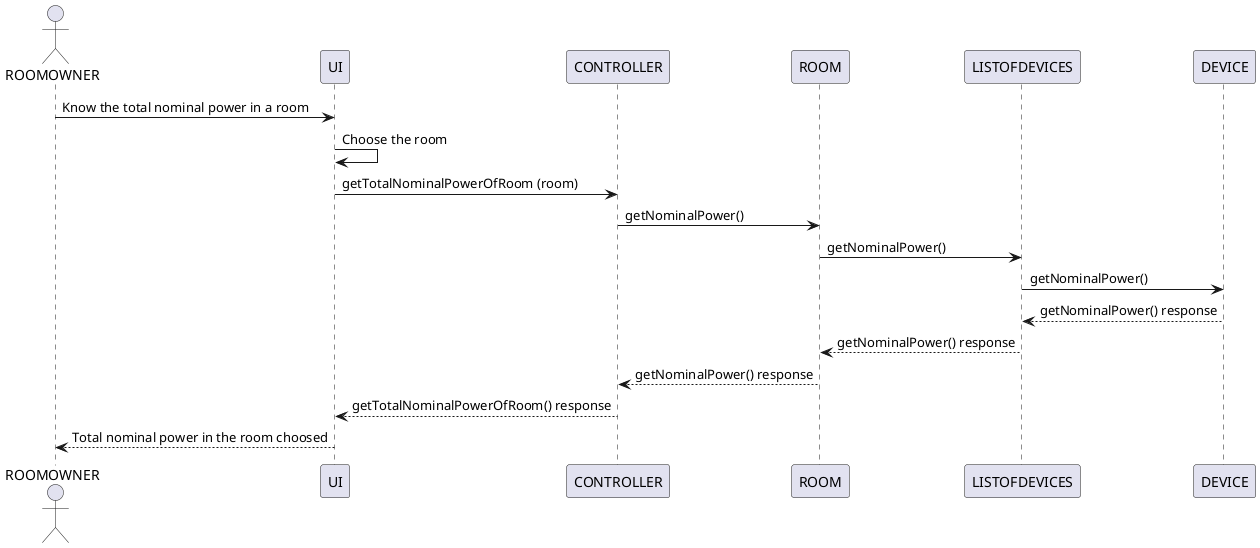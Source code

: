 @startuml
Actor ROOMOWNER
ROOMOWNER -> UI: Know the total nominal power in a room
UI -> UI: Choose the room
UI -> CONTROLLER: getTotalNominalPowerOfRoom (room)
CONTROLLER -> ROOM: getNominalPower()
ROOM -> LISTOFDEVICES: getNominalPower()
LISTOFDEVICES -> DEVICE: getNominalPower()

LISTOFDEVICES <-- DEVICE: getNominalPower() response
ROOM <-- LISTOFDEVICES: getNominalPower() response
CONTROLLER <-- ROOM: getNominalPower() response
UI <-- CONTROLLER: getTotalNominalPowerOfRoom() response

ROOMOWNER <-- UI: Total nominal power in the room choosed

@enduml